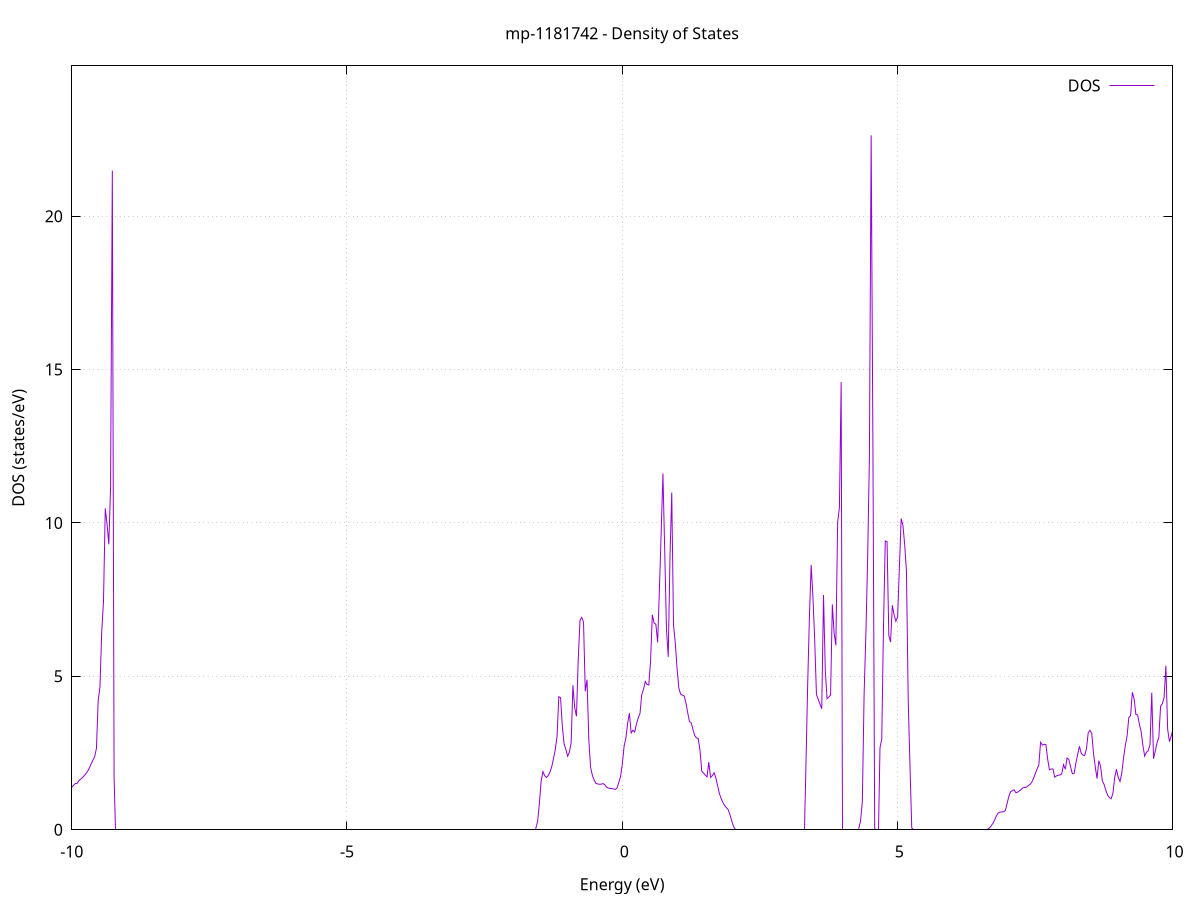 set title 'mp-1181742 - Density of States'
set xlabel 'Energy (eV)'
set ylabel 'DOS (states/eV)'
set grid
set xrange [-10:10]
set yrange [0:24.897]
set xzeroaxis lt -1
set terminal png size 800,600
set output 'mp-1181742_dos_gnuplot.png'
plot '-' using 1:2 with lines title 'DOS'
-42.130700 0.000000
-42.098700 0.000000
-42.066600 0.000000
-42.034600 0.000000
-42.002500 0.000000
-41.970400 0.000000
-41.938400 0.000000
-41.906300 0.000000
-41.874200 0.000000
-41.842200 0.000000
-41.810100 0.000000
-41.778000 0.000000
-41.746000 0.000000
-41.713900 0.000000
-41.681800 0.000000
-41.649800 0.000000
-41.617700 0.000000
-41.585600 0.000000
-41.553600 0.000000
-41.521500 0.000000
-41.489400 0.000000
-41.457400 0.000000
-41.425300 0.000000
-41.393200 0.000000
-41.361200 0.000000
-41.329100 0.000000
-41.297000 0.000000
-41.265000 0.000000
-41.232900 0.000000
-41.200800 0.000000
-41.168800 0.000000
-41.136700 0.000000
-41.104600 0.000000
-41.072600 0.000000
-41.040500 0.000000
-41.008500 0.000000
-40.976400 0.000000
-40.944300 0.000000
-40.912300 0.000000
-40.880200 0.000000
-40.848100 0.000000
-40.816100 0.000000
-40.784000 0.000000
-40.751900 0.000000
-40.719900 0.000000
-40.687800 0.000000
-40.655700 0.000000
-40.623700 0.000000
-40.591600 0.000000
-40.559500 0.000000
-40.527500 0.000000
-40.495400 0.000000
-40.463300 0.000000
-40.431300 0.000000
-40.399200 0.000000
-40.367100 0.000000
-40.335100 0.000000
-40.303000 0.000000
-40.270900 0.000000
-40.238900 0.000000
-40.206800 0.000000
-40.174700 0.000000
-40.142700 0.000000
-40.110600 0.000000
-40.078500 0.000000
-40.046500 0.000000
-40.014400 0.000000
-39.982300 0.000000
-39.950300 0.000000
-39.918200 0.000000
-39.886200 0.000000
-39.854100 0.000000
-39.822000 0.000000
-39.790000 0.000000
-39.757900 0.000000
-39.725800 0.000000
-39.693800 0.000000
-39.661700 0.000000
-39.629600 0.000000
-39.597600 0.000000
-39.565500 0.000000
-39.533400 0.000000
-39.501400 0.000000
-39.469300 0.000000
-39.437200 0.000000
-39.405200 0.000000
-39.373100 0.000000
-39.341000 0.000000
-39.309000 0.000000
-39.276900 0.000000
-39.244800 0.000000
-39.212800 0.000000
-39.180700 0.000000
-39.148600 0.000000
-39.116600 0.000000
-39.084500 0.000000
-39.052400 0.000000
-39.020400 0.000000
-38.988300 0.000000
-38.956200 0.000000
-38.924200 0.000000
-38.892100 0.000000
-38.860100 0.000000
-38.828000 0.000000
-38.795900 0.000000
-38.763900 0.000000
-38.731800 0.000000
-38.699700 0.000000
-38.667700 0.000000
-38.635600 0.000000
-38.603500 0.000000
-38.571500 0.000000
-38.539400 0.000000
-38.507300 0.000000
-38.475300 0.000000
-38.443200 0.000000
-38.411100 0.000000
-38.379100 0.000000
-38.347000 0.000000
-38.314900 0.000000
-38.282900 0.000000
-38.250800 0.000000
-38.218700 0.000000
-38.186700 0.000000
-38.154600 0.000000
-38.122500 0.000000
-38.090500 0.000000
-38.058400 0.000000
-38.026300 0.000000
-37.994300 0.000000
-37.962200 0.000000
-37.930100 0.000000
-37.898100 0.000000
-37.866000 0.000000
-37.834000 0.000000
-37.801900 0.000000
-37.769800 0.000000
-37.737800 0.000000
-37.705700 0.000000
-37.673600 0.000000
-37.641600 0.000000
-37.609500 0.000000
-37.577400 0.000000
-37.545400 0.000000
-37.513300 0.000000
-37.481200 0.000000
-37.449200 0.000000
-37.417100 0.000000
-37.385000 0.000000
-37.353000 0.000000
-37.320900 0.000000
-37.288800 0.000000
-37.256800 0.000000
-37.224700 0.000000
-37.192600 0.000000
-37.160600 0.000000
-37.128500 0.000000
-37.096400 0.000000
-37.064400 0.000000
-37.032300 0.000000
-37.000200 0.000000
-36.968200 0.000000
-36.936100 0.000000
-36.904000 0.000000
-36.872000 0.000000
-36.839900 0.000000
-36.807900 0.000000
-36.775800 0.000000
-36.743700 0.000000
-36.711700 0.000000
-36.679600 0.000000
-36.647500 0.000000
-36.615500 0.000000
-36.583400 0.000000
-36.551300 0.000000
-36.519300 0.000000
-36.487200 0.000000
-36.455100 0.000000
-36.423100 0.000000
-36.391000 0.000000
-36.358900 0.000000
-36.326900 0.000000
-36.294800 0.000000
-36.262700 0.000000
-36.230700 0.000000
-36.198600 0.000000
-36.166500 0.000000
-36.134500 0.000000
-36.102400 0.000000
-36.070300 0.000000
-36.038300 0.000000
-36.006200 0.000000
-35.974100 0.000000
-35.942100 0.000000
-35.910000 0.000000
-35.877900 0.000000
-35.845900 0.000000
-35.813800 0.000000
-35.781800 0.000000
-35.749700 0.000000
-35.717600 0.000000
-35.685600 0.000000
-35.653500 0.000000
-35.621400 0.000000
-35.589400 0.000000
-35.557300 0.000000
-35.525200 0.000000
-35.493200 0.000000
-35.461100 0.000000
-35.429000 0.000000
-35.397000 0.000000
-35.364900 0.000000
-35.332800 0.000000
-35.300800 0.000000
-35.268700 0.000000
-35.236600 0.000000
-35.204600 0.000000
-35.172500 0.000000
-35.140400 0.000000
-35.108400 0.000000
-35.076300 0.000000
-35.044200 0.000000
-35.012200 0.000000
-34.980100 0.000000
-34.948000 0.000000
-34.916000 0.000000
-34.883900 0.000000
-34.851800 0.000000
-34.819800 0.000000
-34.787700 0.000000
-34.755700 0.000000
-34.723600 0.000000
-34.691500 0.000000
-34.659500 0.000000
-34.627400 0.000000
-34.595300 0.000000
-34.563300 0.000000
-34.531200 0.000000
-34.499100 0.000000
-34.467100 0.000000
-34.435000 0.000000
-34.402900 0.000000
-34.370900 0.000000
-34.338800 0.000000
-34.306700 0.000000
-34.274700 0.000000
-34.242600 0.000000
-34.210500 0.000000
-34.178500 0.000000
-34.146400 0.000000
-34.114300 0.000000
-34.082300 0.000000
-34.050200 0.000000
-34.018100 0.000000
-33.986100 0.000000
-33.954000 0.000000
-33.921900 0.000000
-33.889900 0.000000
-33.857800 0.000000
-33.825700 0.000000
-33.793700 0.000000
-33.761600 0.000000
-33.729500 0.000000
-33.697500 0.000000
-33.665400 0.000000
-33.633400 0.000000
-33.601300 0.000000
-33.569200 0.000000
-33.537200 0.000000
-33.505100 0.000000
-33.473000 0.000000
-33.441000 0.000000
-33.408900 0.000000
-33.376800 0.000000
-33.344800 0.000000
-33.312700 0.000000
-33.280600 0.000000
-33.248600 0.000000
-33.216500 0.000000
-33.184400 0.000000
-33.152400 0.000000
-33.120300 0.000000
-33.088200 0.000000
-33.056200 0.000000
-33.024100 0.000000
-32.992000 0.000000
-32.960000 0.000000
-32.927900 0.000000
-32.895800 0.000000
-32.863800 0.000000
-32.831700 0.000000
-32.799600 0.000000
-32.767600 0.000000
-32.735500 0.000000
-32.703400 0.000000
-32.671400 0.000000
-32.639300 0.000000
-32.607300 0.000000
-32.575200 0.000000
-32.543100 0.000000
-32.511100 0.000000
-32.479000 0.000000
-32.446900 0.000000
-32.414900 0.000000
-32.382800 0.000000
-32.350700 0.000000
-32.318700 0.000000
-32.286600 0.000000
-32.254500 0.000000
-32.222500 0.000000
-32.190400 0.000000
-32.158300 0.000000
-32.126300 0.000000
-32.094200 0.000000
-32.062100 0.000000
-32.030100 0.000000
-31.998000 0.000000
-31.965900 0.000000
-31.933900 0.000000
-31.901800 0.000000
-31.869700 0.000000
-31.837700 0.000000
-31.805600 0.000000
-31.773500 0.000000
-31.741500 0.000000
-31.709400 0.000000
-31.677300 0.000000
-31.645300 0.000000
-31.613200 0.000000
-31.581200 0.000000
-31.549100 0.000000
-31.517000 0.000000
-31.485000 0.000000
-31.452900 0.000000
-31.420800 0.000000
-31.388800 0.000000
-31.356700 0.000000
-31.324600 0.000000
-31.292600 0.000000
-31.260500 0.000000
-31.228400 0.000000
-31.196400 0.000000
-31.164300 0.000000
-31.132200 0.000000
-31.100200 0.000000
-31.068100 0.000000
-31.036000 0.000000
-31.004000 0.000000
-30.971900 0.000000
-30.939800 0.000000
-30.907800 0.000000
-30.875700 0.000000
-30.843600 0.000000
-30.811600 0.000000
-30.779500 0.000000
-30.747400 0.000000
-30.715400 0.000000
-30.683300 0.000000
-30.651200 0.000000
-30.619200 0.000000
-30.587100 0.000000
-30.555100 0.000000
-30.523000 0.000000
-30.490900 0.000000
-30.458900 0.000000
-30.426800 0.000000
-30.394700 0.000000
-30.362700 0.000000
-30.330600 0.000000
-30.298500 0.000000
-30.266500 0.000000
-30.234400 0.000000
-30.202300 0.000000
-30.170300 0.000000
-30.138200 0.000000
-30.106100 0.000000
-30.074100 0.000000
-30.042000 0.000000
-30.009900 0.000000
-29.977900 0.000000
-29.945800 0.000000
-29.913700 0.000000
-29.881700 0.000000
-29.849600 0.000000
-29.817500 0.000000
-29.785500 0.000000
-29.753400 0.000000
-29.721300 0.000000
-29.689300 0.000000
-29.657200 0.000000
-29.625100 0.000000
-29.593100 0.000000
-29.561000 0.000000
-29.529000 0.000000
-29.496900 0.000000
-29.464800 0.000000
-29.432800 0.000000
-29.400700 0.000000
-29.368600 0.000000
-29.336600 0.000000
-29.304500 0.000000
-29.272400 0.000000
-29.240400 0.000000
-29.208300 0.000000
-29.176200 0.000000
-29.144200 0.000000
-29.112100 0.000000
-29.080000 0.000000
-29.048000 0.000000
-29.015900 0.000000
-28.983800 0.000000
-28.951800 0.000000
-28.919700 0.000000
-28.887600 0.000000
-28.855600 0.000000
-28.823500 0.000000
-28.791400 0.000000
-28.759400 0.000000
-28.727300 0.000000
-28.695200 0.000000
-28.663200 0.000000
-28.631100 0.000000
-28.599000 0.000000
-28.567000 0.000000
-28.534900 0.000000
-28.502900 0.000000
-28.470800 0.000000
-28.438700 0.000000
-28.406700 0.000000
-28.374600 0.000000
-28.342500 0.000000
-28.310500 0.000000
-28.278400 0.000000
-28.246300 0.000000
-28.214300 0.000000
-28.182200 0.000000
-28.150100 0.000000
-28.118100 0.000000
-28.086000 0.000000
-28.053900 0.000000
-28.021900 0.000000
-27.989800 0.000000
-27.957700 0.000000
-27.925700 0.000000
-27.893600 0.000000
-27.861500 0.000000
-27.829500 0.000000
-27.797400 0.000000
-27.765300 0.000000
-27.733300 0.000000
-27.701200 0.000000
-27.669100 0.000000
-27.637100 0.000000
-27.605000 0.000000
-27.572900 0.000000
-27.540900 0.000000
-27.508800 0.000000
-27.476700 0.000000
-27.444700 0.000000
-27.412600 0.000000
-27.380600 0.000000
-27.348500 0.000000
-27.316400 0.000000
-27.284400 0.000000
-27.252300 0.000000
-27.220200 0.000000
-27.188200 0.000000
-27.156100 0.000000
-27.124000 0.000000
-27.092000 0.000000
-27.059900 0.000000
-27.027800 0.000000
-26.995800 0.000000
-26.963700 0.000000
-26.931600 0.000000
-26.899600 0.000000
-26.867500 0.000000
-26.835400 0.000000
-26.803400 0.000000
-26.771300 0.000000
-26.739200 0.000000
-26.707200 0.000000
-26.675100 0.000000
-26.643000 0.000000
-26.611000 0.000000
-26.578900 0.000000
-26.546800 0.000000
-26.514800 0.000000
-26.482700 0.000000
-26.450600 0.000000
-26.418600 0.000000
-26.386500 0.000000
-26.354500 0.000000
-26.322400 0.000000
-26.290300 0.000000
-26.258300 0.000000
-26.226200 0.000000
-26.194100 0.000000
-26.162100 0.000000
-26.130000 0.000000
-26.097900 0.000000
-26.065900 0.000000
-26.033800 0.000000
-26.001700 0.000000
-25.969700 0.000000
-25.937600 0.000000
-25.905500 0.000000
-25.873500 0.000000
-25.841400 0.000000
-25.809300 0.000000
-25.777300 0.000000
-25.745200 0.000000
-25.713100 0.000000
-25.681100 0.000000
-25.649000 0.000000
-25.616900 0.000000
-25.584900 0.000000
-25.552800 0.000000
-25.520700 0.000000
-25.488700 0.000000
-25.456600 0.000000
-25.424500 0.000000
-25.392500 0.000000
-25.360400 0.000000
-25.328400 0.000000
-25.296300 0.000000
-25.264200 0.000000
-25.232200 0.000000
-25.200100 0.000000
-25.168000 0.000000
-25.136000 0.000000
-25.103900 0.000000
-25.071800 0.000000
-25.039800 0.000000
-25.007700 0.000000
-24.975600 0.000000
-24.943600 0.000000
-24.911500 0.000000
-24.879400 0.000000
-24.847400 0.000000
-24.815300 0.000000
-24.783200 0.000000
-24.751200 0.000000
-24.719100 0.000000
-24.687000 0.000000
-24.655000 0.000000
-24.622900 0.000000
-24.590800 0.000000
-24.558800 0.000000
-24.526700 0.000000
-24.494600 0.000000
-24.462600 0.000000
-24.430500 0.000000
-24.398400 0.000000
-24.366400 0.000000
-24.334300 0.000000
-24.302300 0.000000
-24.270200 0.000000
-24.238100 0.000000
-24.206100 0.000000
-24.174000 0.000000
-24.141900 0.000000
-24.109900 0.000000
-24.077800 0.000000
-24.045700 0.000000
-24.013700 0.000000
-23.981600 0.000000
-23.949500 0.000000
-23.917500 0.000000
-23.885400 0.000000
-23.853300 0.000000
-23.821300 0.000000
-23.789200 0.000000
-23.757100 0.000000
-23.725100 0.000000
-23.693000 0.000000
-23.660900 0.000000
-23.628900 0.000000
-23.596800 0.000000
-23.564700 0.000000
-23.532700 0.000000
-23.500600 0.000000
-23.468500 0.000000
-23.436500 0.000000
-23.404400 0.000000
-23.372300 0.000000
-23.340300 0.000000
-23.308200 0.000000
-23.276200 0.000000
-23.244100 0.000000
-23.212000 0.000000
-23.180000 0.000000
-23.147900 0.000000
-23.115800 0.000000
-23.083800 0.000000
-23.051700 0.000000
-23.019600 0.000000
-22.987600 0.000000
-22.955500 0.000000
-22.923400 0.000000
-22.891400 0.000000
-22.859300 0.000000
-22.827200 0.000000
-22.795200 0.000000
-22.763100 0.000000
-22.731000 0.000000
-22.699000 0.000000
-22.666900 0.000000
-22.634800 0.000000
-22.602800 0.000000
-22.570700 0.000000
-22.538600 0.000000
-22.506600 0.000000
-22.474500 0.000000
-22.442400 0.000000
-22.410400 0.000000
-22.378300 0.000000
-22.346200 0.000000
-22.314200 0.000000
-22.282100 0.000000
-22.250000 0.000000
-22.218000 0.000000
-22.185900 0.000000
-22.153900 0.000000
-22.121800 0.000000
-22.089700 0.000000
-22.057700 0.000000
-22.025600 0.000000
-21.993500 0.000000
-21.961500 0.000000
-21.929400 0.000000
-21.897300 0.000000
-21.865300 0.000000
-21.833200 0.000000
-21.801100 0.000000
-21.769100 0.000000
-21.737000 0.000000
-21.704900 0.000000
-21.672900 0.000000
-21.640800 0.000000
-21.608700 0.000000
-21.576700 0.000000
-21.544600 0.000000
-21.512500 0.000000
-21.480500 0.000000
-21.448400 0.000000
-21.416300 0.000000
-21.384300 0.000000
-21.352200 0.000000
-21.320100 0.000000
-21.288100 0.000000
-21.256000 0.000000
-21.223900 0.000000
-21.191900 0.000000
-21.159800 0.000000
-21.127800 0.000000
-21.095700 0.000000
-21.063600 0.000000
-21.031600 0.000000
-20.999500 0.000000
-20.967400 0.000000
-20.935400 0.000000
-20.903300 0.000000
-20.871200 0.000000
-20.839200 0.000000
-20.807100 0.000000
-20.775000 0.000000
-20.743000 0.000000
-20.710900 0.000000
-20.678800 0.000000
-20.646800 0.000000
-20.614700 0.000000
-20.582600 0.000000
-20.550600 0.000000
-20.518500 0.000000
-20.486400 0.000000
-20.454400 0.000000
-20.422300 0.000000
-20.390200 0.000000
-20.358200 0.000000
-20.326100 0.000000
-20.294000 0.000000
-20.262000 0.000000
-20.229900 0.000000
-20.197800 0.000000
-20.165800 0.000000
-20.133700 0.000000
-20.101700 0.000000
-20.069600 0.000000
-20.037500 0.000000
-20.005500 0.000000
-19.973400 0.000000
-19.941300 0.000000
-19.909300 0.000000
-19.877200 0.000000
-19.845100 0.000000
-19.813100 0.000000
-19.781000 0.000000
-19.748900 0.000000
-19.716900 0.000000
-19.684800 0.000000
-19.652700 0.000000
-19.620700 0.000000
-19.588600 0.000000
-19.556500 0.000000
-19.524500 0.000000
-19.492400 0.000000
-19.460300 0.000000
-19.428300 0.000000
-19.396200 0.000000
-19.364100 0.000000
-19.332100 0.000000
-19.300000 0.000000
-19.267900 0.000000
-19.235900 0.000000
-19.203800 0.000000
-19.171700 0.000000
-19.139700 0.000000
-19.107600 0.000000
-19.075600 0.000000
-19.043500 0.000000
-19.011400 0.000000
-18.979400 0.000000
-18.947300 0.000000
-18.915200 0.000000
-18.883200 0.000000
-18.851100 0.000000
-18.819000 0.000000
-18.787000 0.000000
-18.754900 0.000000
-18.722800 0.000000
-18.690800 0.000000
-18.658700 0.000000
-18.626600 0.000000
-18.594600 0.000000
-18.562500 0.000000
-18.530400 0.000000
-18.498400 0.000000
-18.466300 0.000000
-18.434200 0.000000
-18.402200 0.000000
-18.370100 0.000000
-18.338000 0.000000
-18.306000 0.000000
-18.273900 0.000000
-18.241800 0.000000
-18.209800 0.000000
-18.177700 0.000000
-18.145600 0.000000
-18.113600 0.000000
-18.081500 0.000000
-18.049500 0.000000
-18.017400 0.000000
-17.985300 0.000000
-17.953300 0.000000
-17.921200 0.000000
-17.889100 0.000000
-17.857100 0.000000
-17.825000 0.000000
-17.792900 0.000000
-17.760900 0.000000
-17.728800 0.000000
-17.696700 0.000000
-17.664700 0.000000
-17.632600 0.000000
-17.600500 0.000000
-17.568500 0.000000
-17.536400 0.000000
-17.504300 0.000000
-17.472300 0.000000
-17.440200 0.000000
-17.408100 0.000000
-17.376100 0.000000
-17.344000 0.000000
-17.311900 0.000000
-17.279900 0.000000
-17.247800 0.000000
-17.215700 0.000000
-17.183700 0.000000
-17.151600 0.000000
-17.119500 0.000000
-17.087500 0.000000
-17.055400 0.000000
-17.023400 0.000000
-16.991300 0.000000
-16.959200 0.000000
-16.927200 0.000000
-16.895100 0.000000
-16.863000 0.000000
-16.831000 0.000000
-16.798900 0.000000
-16.766800 0.000000
-16.734800 0.000000
-16.702700 0.000000
-16.670600 0.000000
-16.638600 0.000000
-16.606500 0.000000
-16.574400 0.000000
-16.542400 0.000000
-16.510300 0.000000
-16.478200 0.000000
-16.446200 0.000000
-16.414100 0.000000
-16.382000 0.000000
-16.350000 0.000000
-16.317900 0.000000
-16.285800 0.000000
-16.253800 0.000000
-16.221700 0.000000
-16.189600 0.000000
-16.157600 0.000000
-16.125500 0.000000
-16.093400 0.000000
-16.061400 0.000000
-16.029300 0.000000
-15.997200 0.000000
-15.965200 0.000000
-15.933100 0.000000
-15.901100 0.000000
-15.869000 0.000000
-15.836900 0.000000
-15.804900 0.000000
-15.772800 0.000000
-15.740700 0.000000
-15.708700 0.000000
-15.676600 0.000000
-15.644500 0.000000
-15.612500 0.000000
-15.580400 0.000000
-15.548300 0.000000
-15.516300 0.000000
-15.484200 0.000000
-15.452100 0.000000
-15.420100 0.000000
-15.388000 0.000000
-15.355900 0.000000
-15.323900 0.000000
-15.291800 0.000000
-15.259700 0.000000
-15.227700 0.000000
-15.195600 0.000000
-15.163500 0.000000
-15.131500 0.000000
-15.099400 0.000000
-15.067300 0.000000
-15.035300 0.000000
-15.003200 0.000000
-14.971100 0.000000
-14.939100 0.000000
-14.907000 0.000000
-14.875000 0.000000
-14.842900 0.000000
-14.810800 0.000000
-14.778800 0.000000
-14.746700 0.000000
-14.714600 0.000000
-14.682600 0.000000
-14.650500 0.000000
-14.618400 0.000000
-14.586400 0.000000
-14.554300 0.000000
-14.522200 0.000000
-14.490200 0.000000
-14.458100 0.000000
-14.426000 0.000000
-14.394000 0.000000
-14.361900 0.000000
-14.329800 0.000000
-14.297800 0.000000
-14.265700 0.000000
-14.233600 0.000000
-14.201600 0.000000
-14.169500 0.000000
-14.137400 0.000000
-14.105400 0.000000
-14.073300 0.000000
-14.041200 0.000000
-14.009200 0.000000
-13.977100 0.000000
-13.945000 0.000000
-13.913000 0.000000
-13.880900 0.000000
-13.848900 0.000000
-13.816800 0.000000
-13.784700 0.000000
-13.752700 0.000000
-13.720600 0.000000
-13.688500 0.000000
-13.656500 0.000000
-13.624400 0.000000
-13.592300 0.000000
-13.560300 0.000000
-13.528200 0.000000
-13.496100 0.000000
-13.464100 0.000000
-13.432000 0.000000
-13.399900 0.000000
-13.367900 0.000000
-13.335800 0.000000
-13.303700 0.000000
-13.271700 0.000000
-13.239600 0.000000
-13.207500 0.000000
-13.175500 0.000000
-13.143400 0.000000
-13.111300 0.000000
-13.079300 0.000000
-13.047200 0.000000
-13.015100 0.000000
-12.983100 0.000000
-12.951000 0.000000
-12.918900 0.000000
-12.886900 0.000000
-12.854800 0.000000
-12.822800 0.000000
-12.790700 0.000000
-12.758600 0.000000
-12.726600 0.000000
-12.694500 0.000000
-12.662400 0.000000
-12.630400 0.000000
-12.598300 0.000000
-12.566200 0.000000
-12.534200 0.000000
-12.502100 0.000000
-12.470000 0.000000
-12.438000 0.000000
-12.405900 0.000000
-12.373800 0.000000
-12.341800 0.000000
-12.309700 0.000000
-12.277600 0.000000
-12.245600 0.000000
-12.213500 0.000000
-12.181400 0.000000
-12.149400 0.000000
-12.117300 0.000000
-12.085200 0.000000
-12.053200 0.000000
-12.021100 0.000000
-11.989000 0.000000
-11.957000 0.000000
-11.924900 0.000000
-11.892800 0.000000
-11.860800 0.000000
-11.828700 0.000000
-11.796700 0.000000
-11.764600 0.000000
-11.732500 0.000000
-11.700500 0.000000
-11.668400 0.000000
-11.636300 0.000000
-11.604300 0.000000
-11.572200 0.000000
-11.540100 0.000000
-11.508100 0.000000
-11.476000 0.000000
-11.443900 0.000000
-11.411900 0.000000
-11.379800 0.000000
-11.347700 0.000000
-11.315700 0.000000
-11.283600 0.000000
-11.251500 0.000000
-11.219500 0.000000
-11.187400 0.000000
-11.155300 0.000000
-11.123300 0.000000
-11.091200 0.000000
-11.059100 0.000000
-11.027100 0.000000
-10.995000 0.000000
-10.962900 0.000000
-10.930900 0.000000
-10.898800 0.000000
-10.866700 0.000000
-10.834700 0.000000
-10.802600 0.000000
-10.770600 0.000000
-10.738500 0.000000
-10.706400 0.000000
-10.674400 0.000000
-10.642300 0.000000
-10.610200 0.000000
-10.578200 0.000000
-10.546100 0.000000
-10.514000 0.000000
-10.482000 0.000000
-10.449900 0.000000
-10.417800 0.000000
-10.385800 0.000000
-10.353700 0.000000
-10.321600 0.000000
-10.289600 0.000000
-10.257500 0.000000
-10.225400 0.000000
-10.193400 0.000000
-10.161300 0.000000
-10.129200 0.000000
-10.097200 0.212300
-10.065100 0.793000
-10.033000 1.283500
-10.001000 1.382600
-9.968900 1.448300
-9.936800 1.506000
-9.904800 1.510800
-9.872700 1.595300
-9.840600 1.648300
-9.808600 1.697800
-9.776500 1.757300
-9.744400 1.828000
-9.712400 1.907700
-9.680300 2.014600
-9.648300 2.146600
-9.616200 2.266300
-9.584100 2.385100
-9.552100 2.652700
-9.520000 4.215200
-9.487900 4.660200
-9.455900 6.468200
-9.423800 7.448900
-9.391700 10.474200
-9.359700 9.967800
-9.327600 9.305600
-9.295500 11.132400
-9.263500 21.484500
-9.231400 1.694500
-9.199300 0.000000
-9.167300 0.000000
-9.135200 0.000000
-9.103100 0.000000
-9.071100 0.000000
-9.039000 0.000000
-9.006900 0.000000
-8.974900 0.000000
-8.942800 0.000000
-8.910700 0.000000
-8.878700 0.000000
-8.846600 0.000000
-8.814500 0.000000
-8.782500 0.000000
-8.750400 0.000000
-8.718300 0.000000
-8.686300 0.000000
-8.654200 0.000000
-8.622200 0.000000
-8.590100 0.000000
-8.558000 0.000000
-8.526000 0.000000
-8.493900 0.000000
-8.461800 0.000000
-8.429800 0.000000
-8.397700 0.000000
-8.365600 0.000000
-8.333600 0.000000
-8.301500 0.000000
-8.269400 0.000000
-8.237400 0.000000
-8.205300 0.000000
-8.173200 0.000000
-8.141200 0.000000
-8.109100 0.000000
-8.077000 0.000000
-8.045000 0.000000
-8.012900 0.000000
-7.980800 0.000000
-7.948800 0.000000
-7.916700 0.000000
-7.884600 0.000000
-7.852600 0.000000
-7.820500 0.000000
-7.788400 0.000000
-7.756400 0.000000
-7.724300 0.000000
-7.692200 0.000000
-7.660200 0.000000
-7.628100 0.000000
-7.596100 0.000000
-7.564000 0.000000
-7.531900 0.000000
-7.499900 0.000000
-7.467800 0.000000
-7.435700 0.000000
-7.403700 0.000000
-7.371600 0.000000
-7.339500 0.000000
-7.307500 0.000000
-7.275400 0.000000
-7.243300 0.000000
-7.211300 0.000000
-7.179200 0.000000
-7.147100 0.000000
-7.115100 0.000000
-7.083000 0.000000
-7.050900 0.000000
-7.018900 0.000000
-6.986800 0.000000
-6.954700 0.000000
-6.922700 0.000000
-6.890600 0.000000
-6.858500 0.000000
-6.826500 0.000000
-6.794400 0.000000
-6.762300 0.000000
-6.730300 0.000000
-6.698200 0.000000
-6.666100 0.000000
-6.634100 0.000000
-6.602000 0.000000
-6.570000 0.000000
-6.537900 0.000000
-6.505800 0.000000
-6.473800 0.000000
-6.441700 0.000000
-6.409600 0.000000
-6.377600 0.000000
-6.345500 0.000000
-6.313400 0.000000
-6.281400 0.000000
-6.249300 0.000000
-6.217200 0.000000
-6.185200 0.000000
-6.153100 0.000000
-6.121000 0.000000
-6.089000 0.000000
-6.056900 0.000000
-6.024800 0.000000
-5.992800 0.000000
-5.960700 0.000000
-5.928600 0.000000
-5.896600 0.000000
-5.864500 0.000000
-5.832400 0.000000
-5.800400 0.000000
-5.768300 0.000000
-5.736200 0.000000
-5.704200 0.000000
-5.672100 0.000000
-5.640000 0.000000
-5.608000 0.000000
-5.575900 0.000000
-5.543900 0.000000
-5.511800 0.000000
-5.479700 0.000000
-5.447700 0.000000
-5.415600 0.000000
-5.383500 0.000000
-5.351500 0.000000
-5.319400 0.000000
-5.287300 0.000000
-5.255300 0.000000
-5.223200 0.000000
-5.191100 0.000000
-5.159100 0.000000
-5.127000 0.000000
-5.094900 0.000000
-5.062900 0.000000
-5.030800 0.000000
-4.998700 0.000000
-4.966700 0.000000
-4.934600 0.000000
-4.902500 0.000000
-4.870500 0.000000
-4.838400 0.000000
-4.806300 0.000000
-4.774300 0.000000
-4.742200 0.000000
-4.710100 0.000000
-4.678100 0.000000
-4.646000 0.000000
-4.613900 0.000000
-4.581900 0.000000
-4.549800 0.000000
-4.517700 0.000000
-4.485700 0.000000
-4.453600 0.000000
-4.421600 0.000000
-4.389500 0.000000
-4.357400 0.000000
-4.325400 0.000000
-4.293300 0.000000
-4.261200 0.000000
-4.229200 0.000000
-4.197100 0.000000
-4.165000 0.000000
-4.133000 0.000000
-4.100900 0.000000
-4.068800 0.000000
-4.036800 0.000000
-4.004700 0.000000
-3.972600 0.000000
-3.940600 0.000000
-3.908500 0.000000
-3.876400 0.000000
-3.844400 0.000000
-3.812300 0.000000
-3.780200 0.000000
-3.748200 0.000000
-3.716100 0.000000
-3.684000 0.000000
-3.652000 0.000000
-3.619900 0.000000
-3.587800 0.000000
-3.555800 0.000000
-3.523700 0.000000
-3.491600 0.000000
-3.459600 0.000000
-3.427500 0.000000
-3.395500 0.000000
-3.363400 0.000000
-3.331300 0.000000
-3.299300 0.000000
-3.267200 0.000000
-3.235100 0.000000
-3.203100 0.000000
-3.171000 0.000000
-3.138900 0.000000
-3.106900 0.000000
-3.074800 0.000000
-3.042700 0.000000
-3.010700 0.000000
-2.978600 0.000000
-2.946500 0.000000
-2.914500 0.000000
-2.882400 0.000000
-2.850300 0.000000
-2.818300 0.000000
-2.786200 0.000000
-2.754100 0.000000
-2.722100 0.000000
-2.690000 0.000000
-2.657900 0.000000
-2.625900 0.000000
-2.593800 0.000000
-2.561700 0.000000
-2.529700 0.000000
-2.497600 0.000000
-2.465500 0.000000
-2.433500 0.000000
-2.401400 0.000000
-2.369400 0.000000
-2.337300 0.000000
-2.305200 0.000000
-2.273200 0.000000
-2.241100 0.000000
-2.209000 0.000000
-2.177000 0.000000
-2.144900 0.000000
-2.112800 0.000000
-2.080800 0.000000
-2.048700 0.000000
-2.016600 0.000000
-1.984600 0.000000
-1.952500 0.000000
-1.920400 0.000000
-1.888400 0.000000
-1.856300 0.000000
-1.824200 0.000000
-1.792200 0.000000
-1.760100 0.000000
-1.728000 0.000000
-1.696000 0.000000
-1.663900 0.000000
-1.631800 0.000000
-1.599800 0.000000
-1.567700 0.000000
-1.535600 0.276600
-1.503600 0.860800
-1.471500 1.595600
-1.439400 1.895700
-1.407400 1.764600
-1.375300 1.704500
-1.343300 1.763800
-1.311200 1.881500
-1.279100 2.055400
-1.247100 2.324100
-1.215000 2.612800
-1.182900 3.039500
-1.150900 4.338700
-1.118800 4.304200
-1.086700 3.365300
-1.054700 2.795700
-1.022600 2.618800
-0.990500 2.397500
-0.958500 2.530500
-0.926400 2.843400
-0.894300 4.710500
-0.862300 3.984900
-0.830200 3.699300
-0.798100 5.537100
-0.766100 6.833200
-0.734000 6.921700
-0.701900 6.773700
-0.669900 4.513400
-0.637800 4.891400
-0.605700 2.942200
-0.573700 2.037300
-0.541600 1.778800
-0.509500 1.624200
-0.477500 1.511400
-0.445400 1.494100
-0.413300 1.482600
-0.381300 1.486100
-0.349200 1.505800
-0.317200 1.472100
-0.285100 1.395400
-0.253000 1.361700
-0.221000 1.346600
-0.188900 1.339700
-0.156800 1.331500
-0.124800 1.316600
-0.092700 1.363100
-0.060600 1.548700
-0.028600 1.734600
0.003500 2.144700
0.035600 2.727000
0.067600 2.985000
0.099700 3.476100
0.131800 3.800700
0.163800 3.155200
0.195900 3.245400
0.228000 3.185600
0.260000 3.444900
0.292100 3.653300
0.324200 3.788900
0.356200 4.403600
0.388300 4.577000
0.420400 4.831900
0.452400 4.737300
0.484500 4.718900
0.516600 5.503200
0.548600 7.008500
0.580700 6.737200
0.612800 6.695300
0.644800 6.107400
0.676900 7.828200
0.708900 9.663400
0.741000 11.610200
0.773100 9.125100
0.805100 6.546800
0.837200 5.636000
0.869300 8.885100
0.901300 10.990500
0.933400 6.669100
0.965500 6.097200
0.997500 5.265300
1.029600 4.624300
1.061700 4.421600
1.093700 4.387500
1.125800 4.363600
1.157900 4.143600
1.189900 3.828800
1.222000 3.531700
1.254100 3.489400
1.286100 3.271700
1.318200 3.074900
1.350300 2.995100
1.382300 2.973300
1.414400 2.597100
1.446500 1.908700
1.478500 1.847200
1.510600 1.781500
1.542700 1.722500
1.574700 2.204800
1.606800 1.707400
1.638900 1.764700
1.670900 1.857800
1.703000 1.691000
1.735100 1.437200
1.767100 1.178700
1.799200 1.019800
1.831200 0.886000
1.863300 0.785000
1.895400 0.717500
1.927400 0.654600
1.959500 0.484500
1.991600 0.286800
2.023600 0.109400
2.055700 0.000000
2.087800 0.000000
2.119800 0.000000
2.151900 0.000000
2.184000 0.000000
2.216000 0.000000
2.248100 0.000000
2.280200 0.000000
2.312200 0.000000
2.344300 0.000000
2.376400 0.000000
2.408400 0.000000
2.440500 0.000000
2.472600 0.000000
2.504600 0.000000
2.536700 0.000000
2.568800 0.000000
2.600800 0.000000
2.632900 0.000000
2.665000 0.000000
2.697000 0.000000
2.729100 0.000000
2.761200 0.000000
2.793200 0.000000
2.825300 0.000000
2.857300 0.000000
2.889400 0.000000
2.921500 0.000000
2.953500 0.000000
2.985600 0.000000
3.017700 0.000000
3.049700 0.000000
3.081800 0.000000
3.113900 0.000000
3.145900 0.000000
3.178000 0.000000
3.210100 0.000000
3.242100 0.000000
3.274200 0.000000
3.306300 0.000000
3.338300 1.993500
3.370400 4.686300
3.402500 6.914200
3.434500 8.630200
3.466600 7.585900
3.498700 6.191900
3.530700 4.406300
3.562800 4.252200
3.594900 4.098200
3.626900 3.944200
3.659000 7.651400
3.691100 5.199500
3.723100 4.275400
3.755200 4.325600
3.787300 4.391700
3.819300 7.345500
3.851400 6.414700
3.883400 6.013900
3.915500 10.015100
3.947600 10.497500
3.979600 14.591900
4.011700 0.000000
4.043800 0.000000
4.075800 0.000000
4.107900 0.000000
4.140000 0.000000
4.172000 0.000000
4.204100 0.000000
4.236200 0.000000
4.268200 0.000000
4.300300 0.000000
4.332400 0.290600
4.364400 0.930500
4.396500 4.426700
4.428600 6.352700
4.460600 8.825800
4.492700 12.116600
4.524800 22.633900
4.556800 12.420000
4.588900 0.022600
4.621000 0.000000
4.653000 0.000000
4.685100 2.673400
4.717200 2.960000
4.749200 6.683300
4.781300 9.412200
4.813400 9.389100
4.845400 6.332100
4.877500 6.119000
4.909500 7.317300
4.941600 7.003600
4.973700 6.796900
5.005700 6.939400
5.037800 8.551200
5.069900 10.140100
5.101900 9.923100
5.134000 9.289800
5.166100 8.403100
5.198100 4.203400
5.230200 2.070100
5.262300 0.054600
5.294300 0.000000
5.326400 0.000000
5.358500 0.000000
5.390500 0.000000
5.422600 0.000000
5.454700 0.000000
5.486700 0.000000
5.518800 0.000000
5.550900 0.000000
5.582900 0.000000
5.615000 0.000000
5.647100 0.000000
5.679100 0.000000
5.711200 0.000000
5.743300 0.000000
5.775300 0.000000
5.807400 0.000000
5.839500 0.000000
5.871500 0.000000
5.903600 0.000000
5.935600 0.000000
5.967700 0.000000
5.999800 0.000000
6.031800 0.000000
6.063900 0.000000
6.096000 0.000000
6.128000 0.000000
6.160100 0.000000
6.192200 0.000000
6.224200 0.000000
6.256300 0.000000
6.288400 0.000000
6.320400 0.000000
6.352500 0.000000
6.384600 0.000000
6.416600 0.000000
6.448700 0.000000
6.480800 0.000000
6.512800 0.000000
6.544900 0.000000
6.577000 0.000000
6.609000 0.000700
6.641100 0.017800
6.673200 0.059900
6.705200 0.127000
6.737300 0.212000
6.769400 0.321500
6.801400 0.456400
6.833500 0.547200
6.865600 0.575500
6.897600 0.581300
6.929700 0.588200
6.961700 0.623200
6.993800 0.847800
7.025900 1.087400
7.057900 1.238600
7.090000 1.275600
7.122100 1.302200
7.154100 1.207000
7.186200 1.225600
7.218300 1.269400
7.250300 1.316300
7.282400 1.369800
7.314500 1.376200
7.346500 1.389900
7.378600 1.438100
7.410700 1.482400
7.442700 1.546800
7.474800 1.673300
7.506900 1.829300
7.538900 1.980100
7.571000 2.104800
7.603100 2.852000
7.635100 2.760600
7.667200 2.786200
7.699300 2.780700
7.731300 2.311500
7.763400 1.956600
7.795500 1.980300
7.827500 1.982300
7.859600 1.715900
7.891700 1.756100
7.923700 1.775600
7.955800 1.787600
7.987900 1.824700
8.019900 2.122500
8.052000 1.973100
8.084000 2.335300
8.116100 2.294800
8.148200 2.055600
8.180200 1.824100
8.212300 1.837500
8.244400 2.171400
8.276400 2.451100
8.308500 2.723200
8.340600 2.495700
8.372600 2.437000
8.404700 2.422800
8.436800 2.642000
8.468800 3.166100
8.500900 3.244200
8.533000 3.138100
8.565000 2.485000
8.597100 2.045400
8.629200 1.670000
8.661200 2.251100
8.693300 2.074500
8.725400 1.589500
8.757400 1.476900
8.789500 1.281400
8.821600 1.126900
8.853600 1.048600
8.885700 1.012300
8.917800 1.190600
8.949800 1.704300
8.981900 1.974300
9.014000 1.710900
9.046000 1.572100
9.078100 1.847000
9.110100 2.334300
9.142200 2.736700
9.174300 3.048300
9.206300 3.655800
9.238400 3.719300
9.270500 4.480500
9.302500 4.268600
9.334600 3.759100
9.366700 3.743200
9.398700 3.434000
9.430800 3.195400
9.462900 2.739400
9.494900 2.399000
9.527000 2.525700
9.559100 2.578500
9.591100 2.778900
9.623200 4.468600
9.655300 2.316600
9.687300 2.566300
9.719400 2.841000
9.751500 3.008800
9.783500 4.029100
9.815600 4.107000
9.847700 4.315800
9.879700 5.343600
9.911800 3.280300
9.943900 2.870900
9.975900 3.050700
10.008000 3.272900
10.040100 3.423600
10.072100 4.101500
10.104200 4.191200
10.136200 4.381300
10.168300 4.318000
10.200400 4.190900
10.232400 3.728100
10.264500 3.943900
10.296600 4.037300
10.328600 4.372900
10.360700 4.009500
10.392800 3.639800
10.424800 3.756900
10.456900 3.223800
10.489000 3.164500
10.521000 4.442200
10.553100 4.935300
10.585200 4.211200
10.617200 3.791500
10.649300 3.215300
10.681400 2.068900
10.713400 1.732000
10.745500 2.006100
10.777600 2.292000
10.809600 2.489200
10.841700 2.568500
10.873800 2.488300
10.905800 2.719000
10.937900 2.778800
10.970000 2.759200
11.002000 2.919300
11.034100 2.819500
11.066200 2.839200
11.098200 2.655200
11.130300 2.567100
11.162300 2.123200
11.194400 1.914700
11.226500 1.829700
11.258500 2.614100
11.290600 3.309800
11.322700 2.968300
11.354700 2.547500
11.386800 2.406300
11.418900 2.448900
11.450900 6.942000
11.483000 3.508000
11.515100 3.534000
11.547100 3.628000
11.579200 3.743400
11.611300 3.758100
11.643300 4.301800
11.675400 2.917900
11.707500 2.655000
11.739500 2.736900
11.771600 2.742100
11.803700 2.735200
11.835700 2.180500
11.867800 1.952600
11.899900 1.836500
11.931900 2.063800
11.964000 1.729800
11.996100 2.072200
12.028100 2.578300
12.060200 3.171300
12.092300 3.234200
12.124300 2.451800
12.156400 3.467800
12.188400 4.403600
12.220500 3.362800
12.252600 3.576800
12.284600 3.298800
12.316700 2.841200
12.348800 2.253700
12.380800 2.325600
12.412900 2.562600
12.445000 2.542700
12.477000 2.604900
12.509100 2.744000
12.541200 2.281200
12.573200 2.125900
12.605300 2.027400
12.637400 1.904100
12.669400 1.796500
12.701500 1.818400
12.733600 1.965900
12.765600 2.282100
12.797700 2.446500
12.829800 3.000800
12.861800 2.750400
12.893900 2.606200
12.926000 2.449000
12.958000 2.275700
12.990100 2.310000
13.022200 1.964000
13.054200 1.904700
13.086300 1.882300
13.118400 1.881700
13.150400 1.876000
13.182500 1.854800
13.214600 1.873900
13.246600 1.945700
13.278700 2.293800
13.310700 2.221500
13.342800 2.363000
13.374900 2.492100
13.406900 2.541500
13.439000 2.698400
13.471100 2.859200
13.503100 3.004500
13.535200 2.793400
13.567300 2.947500
13.599300 2.707600
13.631400 2.452800
13.663500 2.397800
13.695500 2.402500
13.727600 2.557400
13.759700 2.300600
13.791700 2.568300
13.823800 3.188900
13.855900 3.505300
13.887900 2.721300
13.920000 2.556300
13.952100 2.401200
13.984100 2.342700
14.016200 2.230900
14.048300 2.378800
14.080300 2.496700
14.112400 2.700500
14.144500 2.138600
14.176500 2.321100
14.208600 2.366900
14.240700 2.307900
14.272700 2.301300
14.304800 2.378600
14.336800 2.499000
14.368900 2.696800
14.401000 2.946800
14.433000 3.258900
14.465100 3.558600
14.497200 3.617000
14.529200 3.746100
14.561300 4.051700
14.593400 4.507200
14.625400 5.431900
14.657500 3.272400
14.689600 3.009300
14.721600 2.923400
14.753700 3.002600
14.785800 3.072300
14.817800 3.139100
14.849900 3.219600
14.882000 3.305600
14.914000 3.380000
14.946100 3.359400
14.978200 3.406100
15.010200 3.037800
15.042300 3.000600
15.074400 3.038600
15.106400 2.854700
15.138500 2.829400
15.170600 2.896400
15.202600 2.944400
15.234700 2.940700
15.266800 2.942700
15.298800 3.530800
15.330900 3.178000
15.362900 3.212200
15.395000 3.193700
15.427100 3.110300
15.459100 3.014100
15.491200 2.927600
15.523300 2.862700
15.555300 2.774100
15.587400 2.932500
15.619500 3.238100
15.651500 2.926000
15.683600 2.954900
15.715700 2.992900
15.747700 3.058400
15.779800 3.216600
15.811900 3.372600
15.843900 3.470400
15.876000 3.565000
15.908100 3.485700
15.940100 3.406700
15.972200 3.295800
16.004300 3.195100
16.036300 3.105100
16.068400 3.259300
16.100500 3.386600
16.132500 3.362000
16.164600 3.324900
16.196700 3.379000
16.228700 3.179200
16.260800 3.002900
16.292900 2.962300
16.324900 2.964200
16.357000 3.296500
16.389000 3.567200
16.421100 3.511100
16.453200 3.443800
16.485200 3.361300
16.517300 3.360900
16.549400 3.422000
16.581400 3.538200
16.613500 3.525900
16.645600 3.712300
16.677600 3.372100
16.709700 3.591500
16.741800 2.810600
16.773800 2.708000
16.805900 2.689800
16.838000 2.964400
16.870000 2.959900
16.902100 2.586800
16.934200 2.861400
16.966200 2.749800
16.998300 3.142300
17.030400 2.271500
17.062400 2.323700
17.094500 2.498600
17.126600 2.892000
17.158600 3.366800
17.190700 4.762900
17.222800 3.380400
17.254800 3.084700
17.286900 2.945100
17.319000 2.908300
17.351000 3.126400
17.383100 3.317200
17.415100 4.083000
17.447200 2.677100
17.479300 2.787300
17.511300 2.384400
17.543400 2.426500
17.575500 2.487800
17.607500 2.542400
17.639600 2.523600
17.671700 2.985700
17.703700 2.688500
17.735800 2.806900
17.767900 3.018300
17.799900 3.217400
17.832000 3.161700
17.864100 3.051100
17.896100 3.095500
17.928200 3.448600
17.960300 3.398500
17.992300 3.104600
18.024400 2.759500
18.056500 2.692000
18.088500 2.372400
18.120600 2.239500
18.152700 2.084400
18.184700 1.917700
18.216800 1.760000
18.248900 1.673200
18.280900 1.578400
18.313000 1.499800
18.345100 1.542400
18.377100 1.372500
18.409200 1.218100
18.441200 1.065700
18.473300 1.024700
18.505400 0.799600
18.537400 0.648300
18.569500 0.556700
18.601600 0.529600
18.633600 0.499500
18.665700 0.483100
18.697800 0.470200
18.729800 0.450900
18.761900 0.425100
18.794000 0.392800
18.826000 0.354200
18.858100 0.326600
18.890200 0.380700
18.922200 1.504300
18.954300 0.368000
18.986400 0.357300
19.018400 0.329500
19.050500 0.284600
19.082600 0.222600
19.114600 0.000000
19.146700 0.000000
19.178800 0.000000
19.210800 0.000000
19.242900 0.000000
19.275000 0.000000
19.307000 0.000000
19.339100 0.000000
19.371200 0.000000
19.403200 0.000000
19.435300 0.000000
19.467400 0.000000
19.499400 0.000000
19.531500 0.000000
19.563500 0.000000
19.595600 0.000000
19.627700 0.000000
19.659700 0.000000
19.691800 0.000000
19.723900 0.000000
19.755900 0.000000
19.788000 0.000000
19.820100 0.000000
19.852100 0.000000
19.884200 0.000000
19.916300 0.000000
19.948300 0.000000
19.980400 0.000000
20.012500 0.000000
20.044500 0.000000
20.076600 0.000000
20.108700 0.000000
20.140700 0.000000
20.172800 0.000000
20.204900 0.000000
20.236900 0.000000
20.269000 0.000000
20.301100 0.000000
20.333100 0.000000
20.365200 0.000000
20.397300 0.000000
20.429300 0.000000
20.461400 0.000000
20.493500 0.000000
20.525500 0.000000
20.557600 0.000000
20.589600 0.000000
20.621700 0.000000
20.653800 0.000000
20.685800 0.000000
20.717900 0.000000
20.750000 0.000000
20.782000 0.000000
20.814100 0.000000
20.846200 0.000000
20.878200 0.000000
20.910300 0.000000
20.942400 0.000000
20.974400 0.000000
21.006500 0.000000
21.038600 0.000000
21.070600 0.000000
21.102700 0.000000
21.134800 0.000000
21.166800 0.000000
21.198900 0.000000
21.231000 0.000000
21.263000 0.000000
21.295100 0.000000
21.327200 0.000000
21.359200 0.000000
21.391300 0.000000
21.423400 0.000000
21.455400 0.000000
21.487500 0.000000
21.519600 0.000000
21.551600 0.000000
21.583700 0.000000
21.615700 0.000000
21.647800 0.000000
21.679900 0.000000
21.711900 0.000000
21.744000 0.000000
21.776100 0.000000
21.808100 0.000000
21.840200 0.000000
21.872300 0.000000
21.904300 0.000000
21.936400 0.000000
21.968500 0.000000
22.000500 0.000000
e
